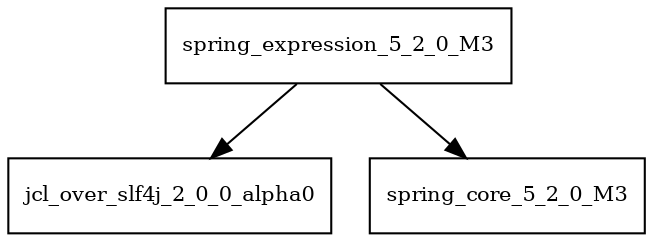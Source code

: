 digraph spring_expression_5_2_0_M3_dependencies {
  node [shape = box, fontsize=10.0];
  spring_expression_5_2_0_M3 -> jcl_over_slf4j_2_0_0_alpha0;
  spring_expression_5_2_0_M3 -> spring_core_5_2_0_M3;
}
